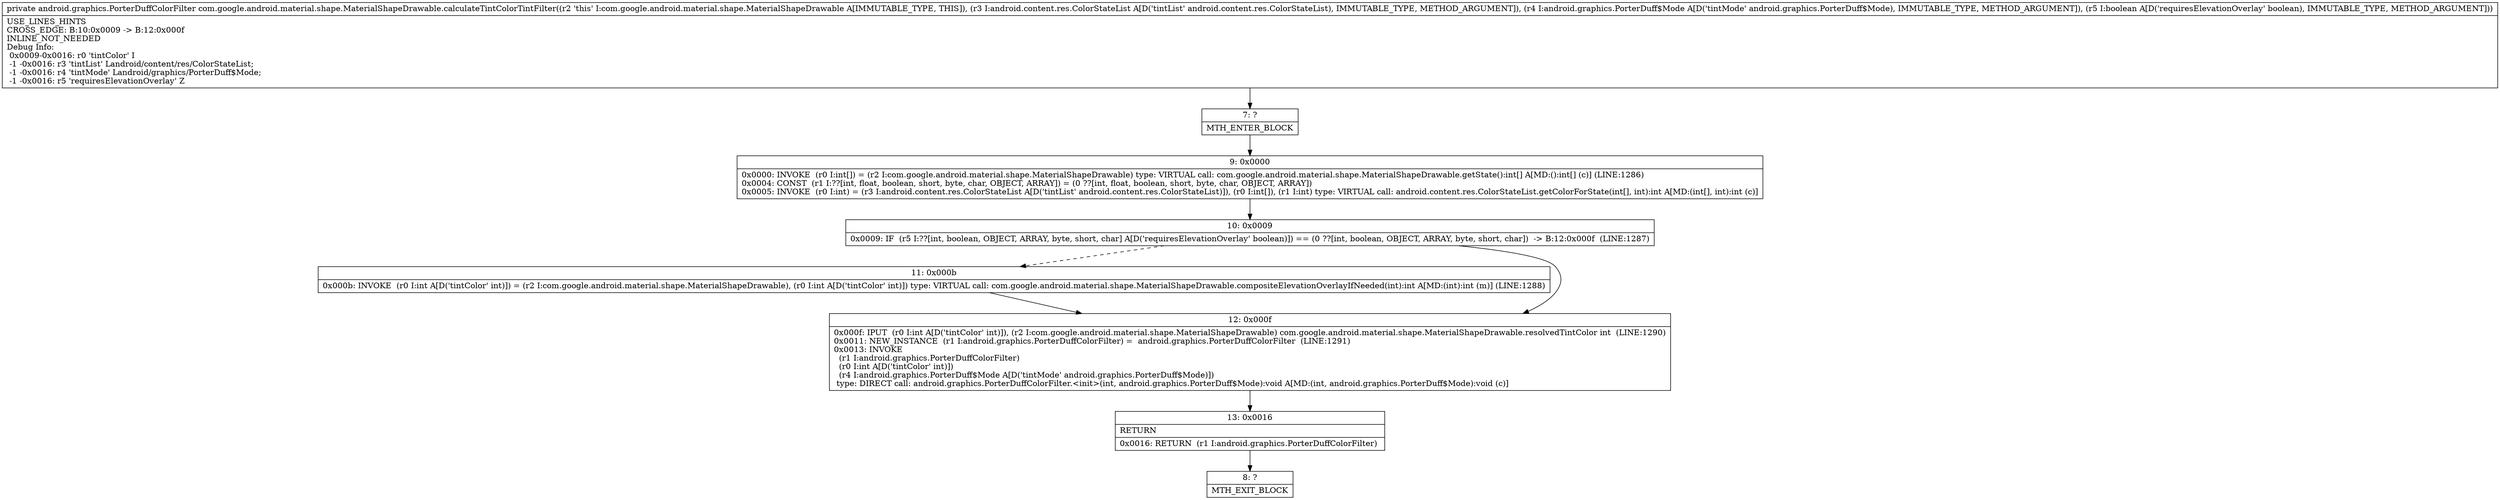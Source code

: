 digraph "CFG forcom.google.android.material.shape.MaterialShapeDrawable.calculateTintColorTintFilter(Landroid\/content\/res\/ColorStateList;Landroid\/graphics\/PorterDuff$Mode;Z)Landroid\/graphics\/PorterDuffColorFilter;" {
Node_7 [shape=record,label="{7\:\ ?|MTH_ENTER_BLOCK\l}"];
Node_9 [shape=record,label="{9\:\ 0x0000|0x0000: INVOKE  (r0 I:int[]) = (r2 I:com.google.android.material.shape.MaterialShapeDrawable) type: VIRTUAL call: com.google.android.material.shape.MaterialShapeDrawable.getState():int[] A[MD:():int[] (c)] (LINE:1286)\l0x0004: CONST  (r1 I:??[int, float, boolean, short, byte, char, OBJECT, ARRAY]) = (0 ??[int, float, boolean, short, byte, char, OBJECT, ARRAY]) \l0x0005: INVOKE  (r0 I:int) = (r3 I:android.content.res.ColorStateList A[D('tintList' android.content.res.ColorStateList)]), (r0 I:int[]), (r1 I:int) type: VIRTUAL call: android.content.res.ColorStateList.getColorForState(int[], int):int A[MD:(int[], int):int (c)]\l}"];
Node_10 [shape=record,label="{10\:\ 0x0009|0x0009: IF  (r5 I:??[int, boolean, OBJECT, ARRAY, byte, short, char] A[D('requiresElevationOverlay' boolean)]) == (0 ??[int, boolean, OBJECT, ARRAY, byte, short, char])  \-\> B:12:0x000f  (LINE:1287)\l}"];
Node_11 [shape=record,label="{11\:\ 0x000b|0x000b: INVOKE  (r0 I:int A[D('tintColor' int)]) = (r2 I:com.google.android.material.shape.MaterialShapeDrawable), (r0 I:int A[D('tintColor' int)]) type: VIRTUAL call: com.google.android.material.shape.MaterialShapeDrawable.compositeElevationOverlayIfNeeded(int):int A[MD:(int):int (m)] (LINE:1288)\l}"];
Node_12 [shape=record,label="{12\:\ 0x000f|0x000f: IPUT  (r0 I:int A[D('tintColor' int)]), (r2 I:com.google.android.material.shape.MaterialShapeDrawable) com.google.android.material.shape.MaterialShapeDrawable.resolvedTintColor int  (LINE:1290)\l0x0011: NEW_INSTANCE  (r1 I:android.graphics.PorterDuffColorFilter) =  android.graphics.PorterDuffColorFilter  (LINE:1291)\l0x0013: INVOKE  \l  (r1 I:android.graphics.PorterDuffColorFilter)\l  (r0 I:int A[D('tintColor' int)])\l  (r4 I:android.graphics.PorterDuff$Mode A[D('tintMode' android.graphics.PorterDuff$Mode)])\l type: DIRECT call: android.graphics.PorterDuffColorFilter.\<init\>(int, android.graphics.PorterDuff$Mode):void A[MD:(int, android.graphics.PorterDuff$Mode):void (c)]\l}"];
Node_13 [shape=record,label="{13\:\ 0x0016|RETURN\l|0x0016: RETURN  (r1 I:android.graphics.PorterDuffColorFilter) \l}"];
Node_8 [shape=record,label="{8\:\ ?|MTH_EXIT_BLOCK\l}"];
MethodNode[shape=record,label="{private android.graphics.PorterDuffColorFilter com.google.android.material.shape.MaterialShapeDrawable.calculateTintColorTintFilter((r2 'this' I:com.google.android.material.shape.MaterialShapeDrawable A[IMMUTABLE_TYPE, THIS]), (r3 I:android.content.res.ColorStateList A[D('tintList' android.content.res.ColorStateList), IMMUTABLE_TYPE, METHOD_ARGUMENT]), (r4 I:android.graphics.PorterDuff$Mode A[D('tintMode' android.graphics.PorterDuff$Mode), IMMUTABLE_TYPE, METHOD_ARGUMENT]), (r5 I:boolean A[D('requiresElevationOverlay' boolean), IMMUTABLE_TYPE, METHOD_ARGUMENT]))  | USE_LINES_HINTS\lCROSS_EDGE: B:10:0x0009 \-\> B:12:0x000f\lINLINE_NOT_NEEDED\lDebug Info:\l  0x0009\-0x0016: r0 'tintColor' I\l  \-1 \-0x0016: r3 'tintList' Landroid\/content\/res\/ColorStateList;\l  \-1 \-0x0016: r4 'tintMode' Landroid\/graphics\/PorterDuff$Mode;\l  \-1 \-0x0016: r5 'requiresElevationOverlay' Z\l}"];
MethodNode -> Node_7;Node_7 -> Node_9;
Node_9 -> Node_10;
Node_10 -> Node_11[style=dashed];
Node_10 -> Node_12;
Node_11 -> Node_12;
Node_12 -> Node_13;
Node_13 -> Node_8;
}

